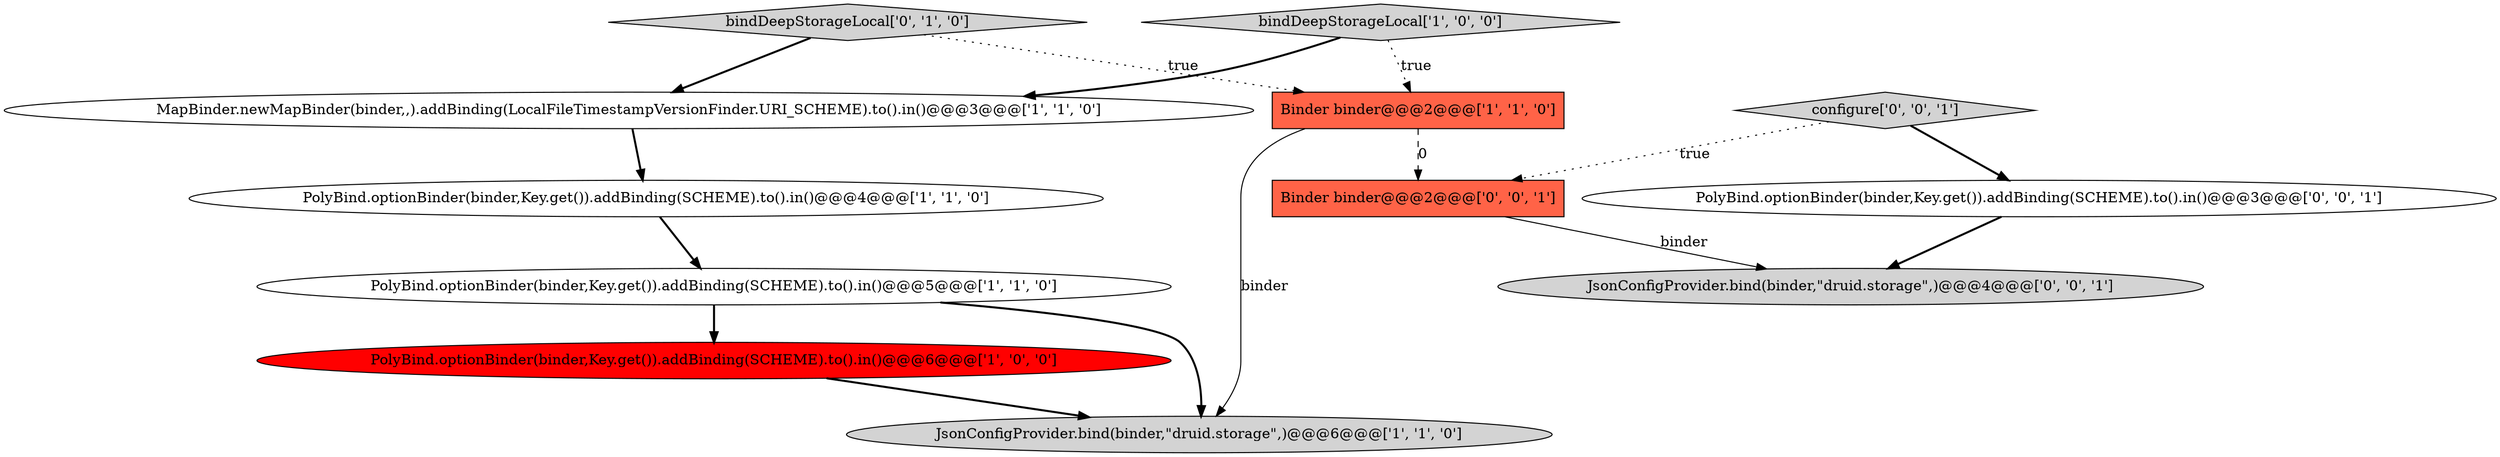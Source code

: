 digraph {
4 [style = filled, label = "MapBinder.newMapBinder(binder,,).addBinding(LocalFileTimestampVersionFinder.URI_SCHEME).to().in()@@@3@@@['1', '1', '0']", fillcolor = white, shape = ellipse image = "AAA0AAABBB1BBB"];
11 [style = filled, label = "JsonConfigProvider.bind(binder,\"druid.storage\",)@@@4@@@['0', '0', '1']", fillcolor = lightgray, shape = ellipse image = "AAA0AAABBB3BBB"];
7 [style = filled, label = "bindDeepStorageLocal['0', '1', '0']", fillcolor = lightgray, shape = diamond image = "AAA0AAABBB2BBB"];
10 [style = filled, label = "configure['0', '0', '1']", fillcolor = lightgray, shape = diamond image = "AAA0AAABBB3BBB"];
9 [style = filled, label = "PolyBind.optionBinder(binder,Key.get()).addBinding(SCHEME).to().in()@@@3@@@['0', '0', '1']", fillcolor = white, shape = ellipse image = "AAA0AAABBB3BBB"];
5 [style = filled, label = "Binder binder@@@2@@@['1', '1', '0']", fillcolor = tomato, shape = box image = "AAA0AAABBB1BBB"];
1 [style = filled, label = "PolyBind.optionBinder(binder,Key.get()).addBinding(SCHEME).to().in()@@@6@@@['1', '0', '0']", fillcolor = red, shape = ellipse image = "AAA1AAABBB1BBB"];
3 [style = filled, label = "PolyBind.optionBinder(binder,Key.get()).addBinding(SCHEME).to().in()@@@4@@@['1', '1', '0']", fillcolor = white, shape = ellipse image = "AAA0AAABBB1BBB"];
2 [style = filled, label = "bindDeepStorageLocal['1', '0', '0']", fillcolor = lightgray, shape = diamond image = "AAA0AAABBB1BBB"];
8 [style = filled, label = "Binder binder@@@2@@@['0', '0', '1']", fillcolor = tomato, shape = box image = "AAA0AAABBB3BBB"];
0 [style = filled, label = "PolyBind.optionBinder(binder,Key.get()).addBinding(SCHEME).to().in()@@@5@@@['1', '1', '0']", fillcolor = white, shape = ellipse image = "AAA0AAABBB1BBB"];
6 [style = filled, label = "JsonConfigProvider.bind(binder,\"druid.storage\",)@@@6@@@['1', '1', '0']", fillcolor = lightgray, shape = ellipse image = "AAA0AAABBB1BBB"];
5->8 [style = dashed, label="0"];
4->3 [style = bold, label=""];
10->8 [style = dotted, label="true"];
5->6 [style = solid, label="binder"];
10->9 [style = bold, label=""];
1->6 [style = bold, label=""];
7->4 [style = bold, label=""];
9->11 [style = bold, label=""];
2->5 [style = dotted, label="true"];
2->4 [style = bold, label=""];
0->6 [style = bold, label=""];
0->1 [style = bold, label=""];
3->0 [style = bold, label=""];
8->11 [style = solid, label="binder"];
7->5 [style = dotted, label="true"];
}
